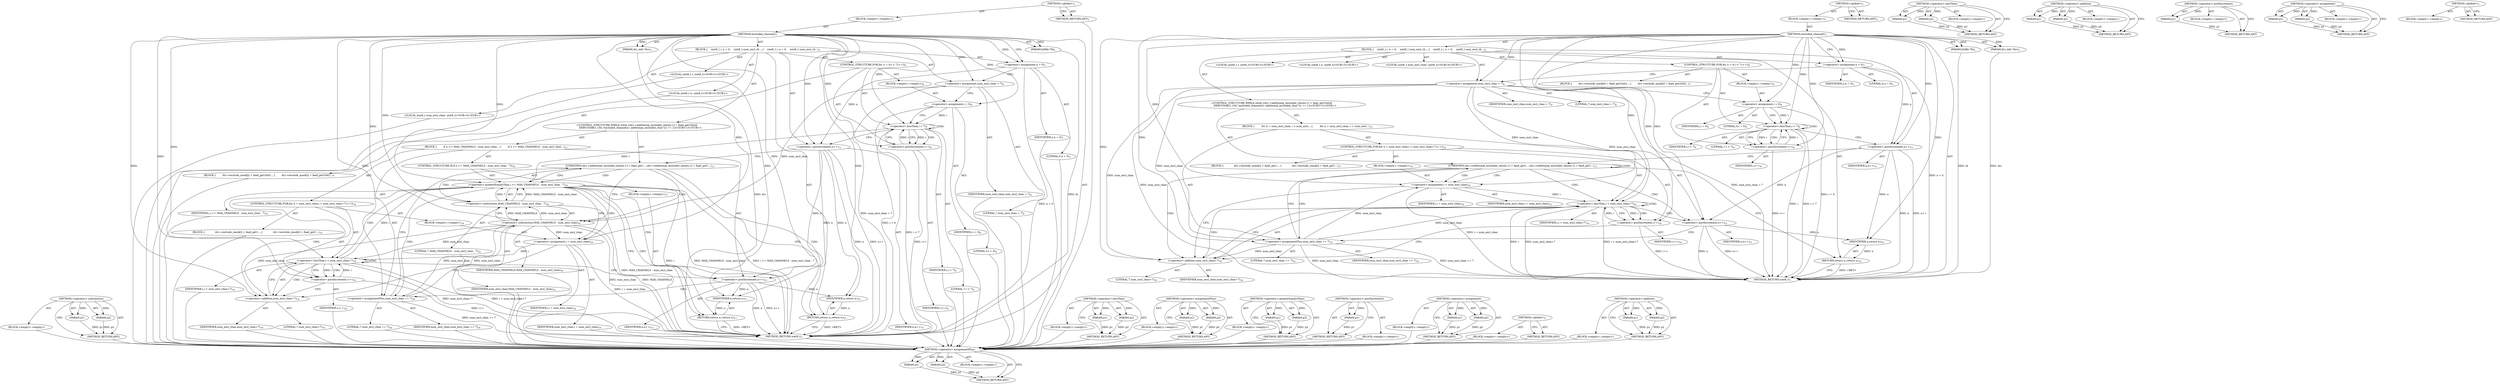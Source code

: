 digraph "&lt;operator&gt;.addition" {
vulnerable_99 [label=<(METHOD,&lt;operator&gt;.assignmentPlus)>];
vulnerable_100 [label=<(PARAM,p1)>];
vulnerable_101 [label=<(PARAM,p2)>];
vulnerable_102 [label=<(BLOCK,&lt;empty&gt;,&lt;empty&gt;)>];
vulnerable_103 [label=<(METHOD_RETURN,ANY)>];
vulnerable_6 [label=<(METHOD,&lt;global&gt;)<SUB>1</SUB>>];
vulnerable_7 [label=<(BLOCK,&lt;empty&gt;,&lt;empty&gt;)<SUB>1</SUB>>];
vulnerable_8 [label=<(METHOD,excluded_channels)<SUB>1</SUB>>];
vulnerable_9 [label=<(PARAM,bitfile *ld)<SUB>1</SUB>>];
vulnerable_10 [label=<(PARAM,drc_info *drc)<SUB>1</SUB>>];
vulnerable_11 [label=<(BLOCK,{
    uint8_t i, n = 0;
    uint8_t num_excl_ch...,{
    uint8_t i, n = 0;
    uint8_t num_excl_ch...)<SUB>2</SUB>>];
vulnerable_12 [label="<(LOCAL,uint8_t i: uint8_t)<SUB>3</SUB>>"];
vulnerable_13 [label="<(LOCAL,uint8_t n: uint8_t)<SUB>3</SUB>>"];
vulnerable_14 [label=<(&lt;operator&gt;.assignment,n = 0)<SUB>3</SUB>>];
vulnerable_15 [label=<(IDENTIFIER,n,n = 0)<SUB>3</SUB>>];
vulnerable_16 [label=<(LITERAL,0,n = 0)<SUB>3</SUB>>];
vulnerable_17 [label="<(LOCAL,uint8_t num_excl_chan: uint8_t)<SUB>4</SUB>>"];
vulnerable_18 [label=<(&lt;operator&gt;.assignment,num_excl_chan = 7)<SUB>4</SUB>>];
vulnerable_19 [label=<(IDENTIFIER,num_excl_chan,num_excl_chan = 7)<SUB>4</SUB>>];
vulnerable_20 [label=<(LITERAL,7,num_excl_chan = 7)<SUB>4</SUB>>];
vulnerable_21 [label=<(CONTROL_STRUCTURE,FOR,for (i = 0;i &lt; 7;i++))<SUB>6</SUB>>];
vulnerable_22 [label=<(BLOCK,&lt;empty&gt;,&lt;empty&gt;)<SUB>6</SUB>>];
vulnerable_23 [label=<(&lt;operator&gt;.assignment,i = 0)<SUB>6</SUB>>];
vulnerable_24 [label=<(IDENTIFIER,i,i = 0)<SUB>6</SUB>>];
vulnerable_25 [label=<(LITERAL,0,i = 0)<SUB>6</SUB>>];
vulnerable_26 [label=<(&lt;operator&gt;.lessThan,i &lt; 7)<SUB>6</SUB>>];
vulnerable_27 [label=<(IDENTIFIER,i,i &lt; 7)<SUB>6</SUB>>];
vulnerable_28 [label=<(LITERAL,7,i &lt; 7)<SUB>6</SUB>>];
vulnerable_29 [label=<(&lt;operator&gt;.postIncrement,i++)<SUB>6</SUB>>];
vulnerable_30 [label=<(IDENTIFIER,i,i++)<SUB>6</SUB>>];
vulnerable_31 [label=<(BLOCK,{
        drc-&gt;exclude_mask[i] = faad_get1bit(l...,{
        drc-&gt;exclude_mask[i] = faad_get1bit(l...)<SUB>7</SUB>>];
vulnerable_32 [label=<(&lt;operator&gt;.postIncrement,n++)<SUB>11</SUB>>];
vulnerable_33 [label=<(IDENTIFIER,n,n++)<SUB>11</SUB>>];
vulnerable_34 [label="<(CONTROL_STRUCTURE,WHILE,while ((drc-&gt;additional_excluded_chns[n-1] = faad_get1bit(ld
         DEBUGVAR(1,104,&quot;excluded_channels(): additional_excluded_chns&quot;))) == 1))<SUB>13</SUB>>"];
vulnerable_35 [label=<(UNKNOWN,(drc-&gt;additional_excluded_chns[n-1] = faad_get1...,(drc-&gt;additional_excluded_chns[n-1] = faad_get1...)<SUB>13</SUB>>];
vulnerable_36 [label=<(BLOCK,{
         for (i = num_excl_chan; i &lt; num_excl...,{
         for (i = num_excl_chan; i &lt; num_excl...)<SUB>15</SUB>>];
vulnerable_37 [label=<(CONTROL_STRUCTURE,FOR,for (i = num_excl_chan;i &lt; num_excl_chan+7;i++))<SUB>16</SUB>>];
vulnerable_38 [label=<(BLOCK,&lt;empty&gt;,&lt;empty&gt;)<SUB>16</SUB>>];
vulnerable_39 [label=<(&lt;operator&gt;.assignment,i = num_excl_chan)<SUB>16</SUB>>];
vulnerable_40 [label=<(IDENTIFIER,i,i = num_excl_chan)<SUB>16</SUB>>];
vulnerable_41 [label=<(IDENTIFIER,num_excl_chan,i = num_excl_chan)<SUB>16</SUB>>];
vulnerable_42 [label=<(&lt;operator&gt;.lessThan,i &lt; num_excl_chan+7)<SUB>16</SUB>>];
vulnerable_43 [label=<(IDENTIFIER,i,i &lt; num_excl_chan+7)<SUB>16</SUB>>];
vulnerable_44 [label=<(&lt;operator&gt;.addition,num_excl_chan+7)<SUB>16</SUB>>];
vulnerable_45 [label=<(IDENTIFIER,num_excl_chan,num_excl_chan+7)<SUB>16</SUB>>];
vulnerable_46 [label=<(LITERAL,7,num_excl_chan+7)<SUB>16</SUB>>];
vulnerable_47 [label=<(&lt;operator&gt;.postIncrement,i++)<SUB>16</SUB>>];
vulnerable_48 [label=<(IDENTIFIER,i,i++)<SUB>16</SUB>>];
vulnerable_49 [label=<(BLOCK,{
             drc-&gt;exclude_mask[i] = faad_get1...,{
             drc-&gt;exclude_mask[i] = faad_get1...)<SUB>17</SUB>>];
vulnerable_50 [label=<(&lt;operator&gt;.postIncrement,n++)<SUB>21</SUB>>];
vulnerable_51 [label=<(IDENTIFIER,n,n++)<SUB>21</SUB>>];
vulnerable_52 [label=<(&lt;operator&gt;.assignmentPlus,num_excl_chan += 7)<SUB>22</SUB>>];
vulnerable_53 [label=<(IDENTIFIER,num_excl_chan,num_excl_chan += 7)<SUB>22</SUB>>];
vulnerable_54 [label=<(LITERAL,7,num_excl_chan += 7)<SUB>22</SUB>>];
vulnerable_55 [label=<(RETURN,return n;,return n;)<SUB>25</SUB>>];
vulnerable_56 [label=<(IDENTIFIER,n,return n;)<SUB>25</SUB>>];
vulnerable_57 [label=<(METHOD_RETURN,uint8_t)<SUB>1</SUB>>];
vulnerable_59 [label=<(METHOD_RETURN,ANY)<SUB>1</SUB>>];
vulnerable_85 [label=<(METHOD,&lt;operator&gt;.lessThan)>];
vulnerable_86 [label=<(PARAM,p1)>];
vulnerable_87 [label=<(PARAM,p2)>];
vulnerable_88 [label=<(BLOCK,&lt;empty&gt;,&lt;empty&gt;)>];
vulnerable_89 [label=<(METHOD_RETURN,ANY)>];
vulnerable_94 [label=<(METHOD,&lt;operator&gt;.addition)>];
vulnerable_95 [label=<(PARAM,p1)>];
vulnerable_96 [label=<(PARAM,p2)>];
vulnerable_97 [label=<(BLOCK,&lt;empty&gt;,&lt;empty&gt;)>];
vulnerable_98 [label=<(METHOD_RETURN,ANY)>];
vulnerable_90 [label=<(METHOD,&lt;operator&gt;.postIncrement)>];
vulnerable_91 [label=<(PARAM,p1)>];
vulnerable_92 [label=<(BLOCK,&lt;empty&gt;,&lt;empty&gt;)>];
vulnerable_93 [label=<(METHOD_RETURN,ANY)>];
vulnerable_80 [label=<(METHOD,&lt;operator&gt;.assignment)>];
vulnerable_81 [label=<(PARAM,p1)>];
vulnerable_82 [label=<(PARAM,p2)>];
vulnerable_83 [label=<(BLOCK,&lt;empty&gt;,&lt;empty&gt;)>];
vulnerable_84 [label=<(METHOD_RETURN,ANY)>];
vulnerable_74 [label=<(METHOD,&lt;global&gt;)<SUB>1</SUB>>];
vulnerable_75 [label=<(BLOCK,&lt;empty&gt;,&lt;empty&gt;)>];
vulnerable_76 [label=<(METHOD_RETURN,ANY)>];
fixed_110 [label=<(METHOD,&lt;operator&gt;.subtraction)>];
fixed_111 [label=<(PARAM,p1)>];
fixed_112 [label=<(PARAM,p2)>];
fixed_113 [label=<(BLOCK,&lt;empty&gt;,&lt;empty&gt;)>];
fixed_114 [label=<(METHOD_RETURN,ANY)>];
fixed_6 [label=<(METHOD,&lt;global&gt;)<SUB>1</SUB>>];
fixed_7 [label=<(BLOCK,&lt;empty&gt;,&lt;empty&gt;)<SUB>1</SUB>>];
fixed_8 [label=<(METHOD,excluded_channels)<SUB>1</SUB>>];
fixed_9 [label=<(PARAM,bitfile *ld)<SUB>1</SUB>>];
fixed_10 [label=<(PARAM,drc_info *drc)<SUB>1</SUB>>];
fixed_11 [label=<(BLOCK,{
    uint8_t i, n = 0;
    uint8_t num_excl_ch...,{
    uint8_t i, n = 0;
    uint8_t num_excl_ch...)<SUB>2</SUB>>];
fixed_12 [label="<(LOCAL,uint8_t i: uint8_t)<SUB>3</SUB>>"];
fixed_13 [label="<(LOCAL,uint8_t n: uint8_t)<SUB>3</SUB>>"];
fixed_14 [label=<(&lt;operator&gt;.assignment,n = 0)<SUB>3</SUB>>];
fixed_15 [label=<(IDENTIFIER,n,n = 0)<SUB>3</SUB>>];
fixed_16 [label=<(LITERAL,0,n = 0)<SUB>3</SUB>>];
fixed_17 [label="<(LOCAL,uint8_t num_excl_chan: uint8_t)<SUB>4</SUB>>"];
fixed_18 [label=<(&lt;operator&gt;.assignment,num_excl_chan = 7)<SUB>4</SUB>>];
fixed_19 [label=<(IDENTIFIER,num_excl_chan,num_excl_chan = 7)<SUB>4</SUB>>];
fixed_20 [label=<(LITERAL,7,num_excl_chan = 7)<SUB>4</SUB>>];
fixed_21 [label=<(CONTROL_STRUCTURE,FOR,for (i = 0;i &lt; 7;i++))<SUB>6</SUB>>];
fixed_22 [label=<(BLOCK,&lt;empty&gt;,&lt;empty&gt;)<SUB>6</SUB>>];
fixed_23 [label=<(&lt;operator&gt;.assignment,i = 0)<SUB>6</SUB>>];
fixed_24 [label=<(IDENTIFIER,i,i = 0)<SUB>6</SUB>>];
fixed_25 [label=<(LITERAL,0,i = 0)<SUB>6</SUB>>];
fixed_26 [label=<(&lt;operator&gt;.lessThan,i &lt; 7)<SUB>6</SUB>>];
fixed_27 [label=<(IDENTIFIER,i,i &lt; 7)<SUB>6</SUB>>];
fixed_28 [label=<(LITERAL,7,i &lt; 7)<SUB>6</SUB>>];
fixed_29 [label=<(&lt;operator&gt;.postIncrement,i++)<SUB>6</SUB>>];
fixed_30 [label=<(IDENTIFIER,i,i++)<SUB>6</SUB>>];
fixed_31 [label=<(BLOCK,{
        drc-&gt;exclude_mask[i] = faad_get1bit(l...,{
        drc-&gt;exclude_mask[i] = faad_get1bit(l...)<SUB>7</SUB>>];
fixed_32 [label=<(&lt;operator&gt;.postIncrement,n++)<SUB>11</SUB>>];
fixed_33 [label=<(IDENTIFIER,n,n++)<SUB>11</SUB>>];
fixed_34 [label="<(CONTROL_STRUCTURE,WHILE,while ((drc-&gt;additional_excluded_chns[n-1] = faad_get1bit(ld
         DEBUGVAR(1,104,&quot;excluded_channels(): additional_excluded_chns&quot;))) == 1))<SUB>13</SUB>>"];
fixed_35 [label=<(UNKNOWN,(drc-&gt;additional_excluded_chns[n-1] = faad_get1...,(drc-&gt;additional_excluded_chns[n-1] = faad_get1...)<SUB>13</SUB>>];
fixed_36 [label=<(BLOCK,{
        if (i &gt;= MAX_CHANNELS - num_excl_chan...,{
        if (i &gt;= MAX_CHANNELS - num_excl_chan...)<SUB>15</SUB>>];
fixed_37 [label=<(CONTROL_STRUCTURE,IF,if (i &gt;= MAX_CHANNELS - num_excl_chan - 7))<SUB>16</SUB>>];
fixed_38 [label=<(&lt;operator&gt;.greaterEqualsThan,i &gt;= MAX_CHANNELS - num_excl_chan - 7)<SUB>16</SUB>>];
fixed_39 [label=<(IDENTIFIER,i,i &gt;= MAX_CHANNELS - num_excl_chan - 7)<SUB>16</SUB>>];
fixed_40 [label=<(&lt;operator&gt;.subtraction,MAX_CHANNELS - num_excl_chan - 7)<SUB>16</SUB>>];
fixed_41 [label=<(&lt;operator&gt;.subtraction,MAX_CHANNELS - num_excl_chan)<SUB>16</SUB>>];
fixed_42 [label=<(IDENTIFIER,MAX_CHANNELS,MAX_CHANNELS - num_excl_chan)<SUB>16</SUB>>];
fixed_43 [label=<(IDENTIFIER,num_excl_chan,MAX_CHANNELS - num_excl_chan)<SUB>16</SUB>>];
fixed_44 [label=<(LITERAL,7,MAX_CHANNELS - num_excl_chan - 7)<SUB>16</SUB>>];
fixed_45 [label=<(BLOCK,&lt;empty&gt;,&lt;empty&gt;)<SUB>17</SUB>>];
fixed_46 [label=<(RETURN,return n;,return n;)<SUB>17</SUB>>];
fixed_47 [label=<(IDENTIFIER,n,return n;)<SUB>17</SUB>>];
fixed_48 [label=<(CONTROL_STRUCTURE,FOR,for (i = num_excl_chan;i &lt; num_excl_chan+7;i++))<SUB>18</SUB>>];
fixed_49 [label=<(BLOCK,&lt;empty&gt;,&lt;empty&gt;)<SUB>18</SUB>>];
fixed_50 [label=<(&lt;operator&gt;.assignment,i = num_excl_chan)<SUB>18</SUB>>];
fixed_51 [label=<(IDENTIFIER,i,i = num_excl_chan)<SUB>18</SUB>>];
fixed_52 [label=<(IDENTIFIER,num_excl_chan,i = num_excl_chan)<SUB>18</SUB>>];
fixed_53 [label=<(&lt;operator&gt;.lessThan,i &lt; num_excl_chan+7)<SUB>18</SUB>>];
fixed_54 [label=<(IDENTIFIER,i,i &lt; num_excl_chan+7)<SUB>18</SUB>>];
fixed_55 [label=<(&lt;operator&gt;.addition,num_excl_chan+7)<SUB>18</SUB>>];
fixed_56 [label=<(IDENTIFIER,num_excl_chan,num_excl_chan+7)<SUB>18</SUB>>];
fixed_57 [label=<(LITERAL,7,num_excl_chan+7)<SUB>18</SUB>>];
fixed_58 [label=<(&lt;operator&gt;.postIncrement,i++)<SUB>18</SUB>>];
fixed_59 [label=<(IDENTIFIER,i,i++)<SUB>18</SUB>>];
fixed_60 [label=<(BLOCK,{
             drc-&gt;exclude_mask[i] = faad_get1...,{
             drc-&gt;exclude_mask[i] = faad_get1...)<SUB>19</SUB>>];
fixed_61 [label=<(&lt;operator&gt;.postIncrement,n++)<SUB>23</SUB>>];
fixed_62 [label=<(IDENTIFIER,n,n++)<SUB>23</SUB>>];
fixed_63 [label=<(&lt;operator&gt;.assignmentPlus,num_excl_chan += 7)<SUB>24</SUB>>];
fixed_64 [label=<(IDENTIFIER,num_excl_chan,num_excl_chan += 7)<SUB>24</SUB>>];
fixed_65 [label=<(LITERAL,7,num_excl_chan += 7)<SUB>24</SUB>>];
fixed_66 [label=<(RETURN,return n;,return n;)<SUB>27</SUB>>];
fixed_67 [label=<(IDENTIFIER,n,return n;)<SUB>27</SUB>>];
fixed_68 [label=<(METHOD_RETURN,uint8_t)<SUB>1</SUB>>];
fixed_70 [label=<(METHOD_RETURN,ANY)<SUB>1</SUB>>];
fixed_96 [label=<(METHOD,&lt;operator&gt;.lessThan)>];
fixed_97 [label=<(PARAM,p1)>];
fixed_98 [label=<(PARAM,p2)>];
fixed_99 [label=<(BLOCK,&lt;empty&gt;,&lt;empty&gt;)>];
fixed_100 [label=<(METHOD_RETURN,ANY)>];
fixed_120 [label=<(METHOD,&lt;operator&gt;.assignmentPlus)>];
fixed_121 [label=<(PARAM,p1)>];
fixed_122 [label=<(PARAM,p2)>];
fixed_123 [label=<(BLOCK,&lt;empty&gt;,&lt;empty&gt;)>];
fixed_124 [label=<(METHOD_RETURN,ANY)>];
fixed_105 [label=<(METHOD,&lt;operator&gt;.greaterEqualsThan)>];
fixed_106 [label=<(PARAM,p1)>];
fixed_107 [label=<(PARAM,p2)>];
fixed_108 [label=<(BLOCK,&lt;empty&gt;,&lt;empty&gt;)>];
fixed_109 [label=<(METHOD_RETURN,ANY)>];
fixed_101 [label=<(METHOD,&lt;operator&gt;.postIncrement)>];
fixed_102 [label=<(PARAM,p1)>];
fixed_103 [label=<(BLOCK,&lt;empty&gt;,&lt;empty&gt;)>];
fixed_104 [label=<(METHOD_RETURN,ANY)>];
fixed_91 [label=<(METHOD,&lt;operator&gt;.assignment)>];
fixed_92 [label=<(PARAM,p1)>];
fixed_93 [label=<(PARAM,p2)>];
fixed_94 [label=<(BLOCK,&lt;empty&gt;,&lt;empty&gt;)>];
fixed_95 [label=<(METHOD_RETURN,ANY)>];
fixed_85 [label=<(METHOD,&lt;global&gt;)<SUB>1</SUB>>];
fixed_86 [label=<(BLOCK,&lt;empty&gt;,&lt;empty&gt;)>];
fixed_87 [label=<(METHOD_RETURN,ANY)>];
fixed_115 [label=<(METHOD,&lt;operator&gt;.addition)>];
fixed_116 [label=<(PARAM,p1)>];
fixed_117 [label=<(PARAM,p2)>];
fixed_118 [label=<(BLOCK,&lt;empty&gt;,&lt;empty&gt;)>];
fixed_119 [label=<(METHOD_RETURN,ANY)>];
vulnerable_99 -> vulnerable_100  [key=0, label="AST: "];
vulnerable_99 -> vulnerable_100  [key=1, label="DDG: "];
vulnerable_99 -> vulnerable_102  [key=0, label="AST: "];
vulnerable_99 -> vulnerable_101  [key=0, label="AST: "];
vulnerable_99 -> vulnerable_101  [key=1, label="DDG: "];
vulnerable_99 -> vulnerable_103  [key=0, label="AST: "];
vulnerable_99 -> vulnerable_103  [key=1, label="CFG: "];
vulnerable_100 -> vulnerable_103  [key=0, label="DDG: p1"];
vulnerable_101 -> vulnerable_103  [key=0, label="DDG: p2"];
vulnerable_6 -> vulnerable_7  [key=0, label="AST: "];
vulnerable_6 -> vulnerable_59  [key=0, label="AST: "];
vulnerable_6 -> vulnerable_59  [key=1, label="CFG: "];
vulnerable_7 -> vulnerable_8  [key=0, label="AST: "];
vulnerable_8 -> vulnerable_9  [key=0, label="AST: "];
vulnerable_8 -> vulnerable_9  [key=1, label="DDG: "];
vulnerable_8 -> vulnerable_10  [key=0, label="AST: "];
vulnerable_8 -> vulnerable_10  [key=1, label="DDG: "];
vulnerable_8 -> vulnerable_11  [key=0, label="AST: "];
vulnerable_8 -> vulnerable_57  [key=0, label="AST: "];
vulnerable_8 -> vulnerable_14  [key=0, label="CFG: "];
vulnerable_8 -> vulnerable_14  [key=1, label="DDG: "];
vulnerable_8 -> vulnerable_18  [key=0, label="DDG: "];
vulnerable_8 -> vulnerable_32  [key=0, label="DDG: "];
vulnerable_8 -> vulnerable_56  [key=0, label="DDG: "];
vulnerable_8 -> vulnerable_23  [key=0, label="DDG: "];
vulnerable_8 -> vulnerable_26  [key=0, label="DDG: "];
vulnerable_8 -> vulnerable_29  [key=0, label="DDG: "];
vulnerable_8 -> vulnerable_52  [key=0, label="DDG: "];
vulnerable_8 -> vulnerable_50  [key=0, label="DDG: "];
vulnerable_8 -> vulnerable_39  [key=0, label="DDG: "];
vulnerable_8 -> vulnerable_42  [key=0, label="DDG: "];
vulnerable_8 -> vulnerable_47  [key=0, label="DDG: "];
vulnerable_8 -> vulnerable_44  [key=0, label="DDG: "];
vulnerable_9 -> vulnerable_57  [key=0, label="DDG: ld"];
vulnerable_10 -> vulnerable_57  [key=0, label="DDG: drc"];
vulnerable_11 -> vulnerable_12  [key=0, label="AST: "];
vulnerable_11 -> vulnerable_13  [key=0, label="AST: "];
vulnerable_11 -> vulnerable_14  [key=0, label="AST: "];
vulnerable_11 -> vulnerable_17  [key=0, label="AST: "];
vulnerable_11 -> vulnerable_18  [key=0, label="AST: "];
vulnerable_11 -> vulnerable_21  [key=0, label="AST: "];
vulnerable_11 -> vulnerable_32  [key=0, label="AST: "];
vulnerable_11 -> vulnerable_34  [key=0, label="AST: "];
vulnerable_11 -> vulnerable_55  [key=0, label="AST: "];
vulnerable_14 -> vulnerable_15  [key=0, label="AST: "];
vulnerable_14 -> vulnerable_16  [key=0, label="AST: "];
vulnerable_14 -> vulnerable_18  [key=0, label="CFG: "];
vulnerable_14 -> vulnerable_57  [key=0, label="DDG: n = 0"];
vulnerable_14 -> vulnerable_32  [key=0, label="DDG: n"];
vulnerable_18 -> vulnerable_19  [key=0, label="AST: "];
vulnerable_18 -> vulnerable_20  [key=0, label="AST: "];
vulnerable_18 -> vulnerable_23  [key=0, label="CFG: "];
vulnerable_18 -> vulnerable_57  [key=0, label="DDG: num_excl_chan"];
vulnerable_18 -> vulnerable_57  [key=1, label="DDG: num_excl_chan = 7"];
vulnerable_18 -> vulnerable_52  [key=0, label="DDG: num_excl_chan"];
vulnerable_18 -> vulnerable_39  [key=0, label="DDG: num_excl_chan"];
vulnerable_18 -> vulnerable_42  [key=0, label="DDG: num_excl_chan"];
vulnerable_18 -> vulnerable_44  [key=0, label="DDG: num_excl_chan"];
vulnerable_21 -> vulnerable_22  [key=0, label="AST: "];
vulnerable_21 -> vulnerable_26  [key=0, label="AST: "];
vulnerable_21 -> vulnerable_29  [key=0, label="AST: "];
vulnerable_21 -> vulnerable_31  [key=0, label="AST: "];
vulnerable_22 -> vulnerable_23  [key=0, label="AST: "];
vulnerable_23 -> vulnerable_24  [key=0, label="AST: "];
vulnerable_23 -> vulnerable_25  [key=0, label="AST: "];
vulnerable_23 -> vulnerable_26  [key=0, label="CFG: "];
vulnerable_23 -> vulnerable_26  [key=1, label="DDG: i"];
vulnerable_23 -> vulnerable_57  [key=0, label="DDG: i = 0"];
vulnerable_26 -> vulnerable_27  [key=0, label="AST: "];
vulnerable_26 -> vulnerable_28  [key=0, label="AST: "];
vulnerable_26 -> vulnerable_29  [key=0, label="CFG: "];
vulnerable_26 -> vulnerable_29  [key=1, label="DDG: i"];
vulnerable_26 -> vulnerable_29  [key=2, label="CDG: "];
vulnerable_26 -> vulnerable_32  [key=0, label="CFG: "];
vulnerable_26 -> vulnerable_57  [key=0, label="DDG: i"];
vulnerable_26 -> vulnerable_57  [key=1, label="DDG: i &lt; 7"];
vulnerable_26 -> vulnerable_26  [key=0, label="CDG: "];
vulnerable_29 -> vulnerable_30  [key=0, label="AST: "];
vulnerable_29 -> vulnerable_26  [key=0, label="CFG: "];
vulnerable_29 -> vulnerable_26  [key=1, label="DDG: i"];
vulnerable_29 -> vulnerable_57  [key=0, label="DDG: i++"];
vulnerable_32 -> vulnerable_33  [key=0, label="AST: "];
vulnerable_32 -> vulnerable_35  [key=0, label="CFG: "];
vulnerable_32 -> vulnerable_57  [key=0, label="DDG: n"];
vulnerable_32 -> vulnerable_57  [key=1, label="DDG: n++"];
vulnerable_32 -> vulnerable_56  [key=0, label="DDG: n"];
vulnerable_32 -> vulnerable_50  [key=0, label="DDG: n"];
vulnerable_34 -> vulnerable_35  [key=0, label="AST: "];
vulnerable_34 -> vulnerable_36  [key=0, label="AST: "];
vulnerable_35 -> vulnerable_39  [key=0, label="CFG: "];
vulnerable_35 -> vulnerable_39  [key=1, label="CDG: "];
vulnerable_35 -> vulnerable_55  [key=0, label="CFG: "];
vulnerable_35 -> vulnerable_50  [key=0, label="CDG: "];
vulnerable_35 -> vulnerable_42  [key=0, label="CDG: "];
vulnerable_35 -> vulnerable_44  [key=0, label="CDG: "];
vulnerable_35 -> vulnerable_35  [key=0, label="CDG: "];
vulnerable_35 -> vulnerable_52  [key=0, label="CDG: "];
vulnerable_36 -> vulnerable_37  [key=0, label="AST: "];
vulnerable_36 -> vulnerable_50  [key=0, label="AST: "];
vulnerable_36 -> vulnerable_52  [key=0, label="AST: "];
vulnerable_37 -> vulnerable_38  [key=0, label="AST: "];
vulnerable_37 -> vulnerable_42  [key=0, label="AST: "];
vulnerable_37 -> vulnerable_47  [key=0, label="AST: "];
vulnerable_37 -> vulnerable_49  [key=0, label="AST: "];
vulnerable_38 -> vulnerable_39  [key=0, label="AST: "];
vulnerable_39 -> vulnerable_40  [key=0, label="AST: "];
vulnerable_39 -> vulnerable_41  [key=0, label="AST: "];
vulnerable_39 -> vulnerable_44  [key=0, label="CFG: "];
vulnerable_39 -> vulnerable_57  [key=0, label="DDG: i = num_excl_chan"];
vulnerable_39 -> vulnerable_42  [key=0, label="DDG: i"];
vulnerable_42 -> vulnerable_43  [key=0, label="AST: "];
vulnerable_42 -> vulnerable_44  [key=0, label="AST: "];
vulnerable_42 -> vulnerable_44  [key=1, label="CDG: "];
vulnerable_42 -> vulnerable_47  [key=0, label="CFG: "];
vulnerable_42 -> vulnerable_47  [key=1, label="DDG: i"];
vulnerable_42 -> vulnerable_47  [key=2, label="CDG: "];
vulnerable_42 -> vulnerable_50  [key=0, label="CFG: "];
vulnerable_42 -> vulnerable_57  [key=0, label="DDG: i"];
vulnerable_42 -> vulnerable_57  [key=1, label="DDG: num_excl_chan+7"];
vulnerable_42 -> vulnerable_57  [key=2, label="DDG: i &lt; num_excl_chan+7"];
vulnerable_42 -> vulnerable_42  [key=0, label="CDG: "];
vulnerable_44 -> vulnerable_45  [key=0, label="AST: "];
vulnerable_44 -> vulnerable_46  [key=0, label="AST: "];
vulnerable_44 -> vulnerable_42  [key=0, label="CFG: "];
vulnerable_47 -> vulnerable_48  [key=0, label="AST: "];
vulnerable_47 -> vulnerable_44  [key=0, label="CFG: "];
vulnerable_47 -> vulnerable_57  [key=0, label="DDG: i++"];
vulnerable_47 -> vulnerable_42  [key=0, label="DDG: i"];
vulnerable_50 -> vulnerable_51  [key=0, label="AST: "];
vulnerable_50 -> vulnerable_52  [key=0, label="CFG: "];
vulnerable_50 -> vulnerable_57  [key=0, label="DDG: n"];
vulnerable_50 -> vulnerable_57  [key=1, label="DDG: n++"];
vulnerable_50 -> vulnerable_56  [key=0, label="DDG: n"];
vulnerable_52 -> vulnerable_53  [key=0, label="AST: "];
vulnerable_52 -> vulnerable_54  [key=0, label="AST: "];
vulnerable_52 -> vulnerable_35  [key=0, label="CFG: "];
vulnerable_52 -> vulnerable_57  [key=0, label="DDG: num_excl_chan"];
vulnerable_52 -> vulnerable_57  [key=1, label="DDG: num_excl_chan += 7"];
vulnerable_52 -> vulnerable_39  [key=0, label="DDG: num_excl_chan"];
vulnerable_52 -> vulnerable_42  [key=0, label="DDG: num_excl_chan"];
vulnerable_52 -> vulnerable_44  [key=0, label="DDG: num_excl_chan"];
vulnerable_55 -> vulnerable_56  [key=0, label="AST: "];
vulnerable_55 -> vulnerable_57  [key=0, label="CFG: "];
vulnerable_55 -> vulnerable_57  [key=1, label="DDG: &lt;RET&gt;"];
vulnerable_56 -> vulnerable_55  [key=0, label="DDG: n"];
vulnerable_85 -> vulnerable_86  [key=0, label="AST: "];
vulnerable_85 -> vulnerable_86  [key=1, label="DDG: "];
vulnerable_85 -> vulnerable_88  [key=0, label="AST: "];
vulnerable_85 -> vulnerable_87  [key=0, label="AST: "];
vulnerable_85 -> vulnerable_87  [key=1, label="DDG: "];
vulnerable_85 -> vulnerable_89  [key=0, label="AST: "];
vulnerable_85 -> vulnerable_89  [key=1, label="CFG: "];
vulnerable_86 -> vulnerable_89  [key=0, label="DDG: p1"];
vulnerable_87 -> vulnerable_89  [key=0, label="DDG: p2"];
vulnerable_94 -> vulnerable_95  [key=0, label="AST: "];
vulnerable_94 -> vulnerable_95  [key=1, label="DDG: "];
vulnerable_94 -> vulnerable_97  [key=0, label="AST: "];
vulnerable_94 -> vulnerable_96  [key=0, label="AST: "];
vulnerable_94 -> vulnerable_96  [key=1, label="DDG: "];
vulnerable_94 -> vulnerable_98  [key=0, label="AST: "];
vulnerable_94 -> vulnerable_98  [key=1, label="CFG: "];
vulnerable_95 -> vulnerable_98  [key=0, label="DDG: p1"];
vulnerable_96 -> vulnerable_98  [key=0, label="DDG: p2"];
vulnerable_90 -> vulnerable_91  [key=0, label="AST: "];
vulnerable_90 -> vulnerable_91  [key=1, label="DDG: "];
vulnerable_90 -> vulnerable_92  [key=0, label="AST: "];
vulnerable_90 -> vulnerable_93  [key=0, label="AST: "];
vulnerable_90 -> vulnerable_93  [key=1, label="CFG: "];
vulnerable_91 -> vulnerable_93  [key=0, label="DDG: p1"];
vulnerable_80 -> vulnerable_81  [key=0, label="AST: "];
vulnerable_80 -> vulnerable_81  [key=1, label="DDG: "];
vulnerable_80 -> vulnerable_83  [key=0, label="AST: "];
vulnerable_80 -> vulnerable_82  [key=0, label="AST: "];
vulnerable_80 -> vulnerable_82  [key=1, label="DDG: "];
vulnerable_80 -> vulnerable_84  [key=0, label="AST: "];
vulnerable_80 -> vulnerable_84  [key=1, label="CFG: "];
vulnerable_81 -> vulnerable_84  [key=0, label="DDG: p1"];
vulnerable_82 -> vulnerable_84  [key=0, label="DDG: p2"];
vulnerable_74 -> vulnerable_75  [key=0, label="AST: "];
vulnerable_74 -> vulnerable_76  [key=0, label="AST: "];
vulnerable_74 -> vulnerable_76  [key=1, label="CFG: "];
fixed_110 -> fixed_111  [key=0, label="AST: "];
fixed_110 -> fixed_111  [key=1, label="DDG: "];
fixed_110 -> fixed_113  [key=0, label="AST: "];
fixed_110 -> fixed_112  [key=0, label="AST: "];
fixed_110 -> fixed_112  [key=1, label="DDG: "];
fixed_110 -> fixed_114  [key=0, label="AST: "];
fixed_110 -> fixed_114  [key=1, label="CFG: "];
fixed_111 -> fixed_114  [key=0, label="DDG: p1"];
fixed_112 -> fixed_114  [key=0, label="DDG: p2"];
fixed_113 -> vulnerable_99  [key=0];
fixed_114 -> vulnerable_99  [key=0];
fixed_6 -> fixed_7  [key=0, label="AST: "];
fixed_6 -> fixed_70  [key=0, label="AST: "];
fixed_6 -> fixed_70  [key=1, label="CFG: "];
fixed_7 -> fixed_8  [key=0, label="AST: "];
fixed_8 -> fixed_9  [key=0, label="AST: "];
fixed_8 -> fixed_9  [key=1, label="DDG: "];
fixed_8 -> fixed_10  [key=0, label="AST: "];
fixed_8 -> fixed_10  [key=1, label="DDG: "];
fixed_8 -> fixed_11  [key=0, label="AST: "];
fixed_8 -> fixed_68  [key=0, label="AST: "];
fixed_8 -> fixed_14  [key=0, label="CFG: "];
fixed_8 -> fixed_14  [key=1, label="DDG: "];
fixed_8 -> fixed_18  [key=0, label="DDG: "];
fixed_8 -> fixed_32  [key=0, label="DDG: "];
fixed_8 -> fixed_67  [key=0, label="DDG: "];
fixed_8 -> fixed_23  [key=0, label="DDG: "];
fixed_8 -> fixed_26  [key=0, label="DDG: "];
fixed_8 -> fixed_29  [key=0, label="DDG: "];
fixed_8 -> fixed_63  [key=0, label="DDG: "];
fixed_8 -> fixed_61  [key=0, label="DDG: "];
fixed_8 -> fixed_38  [key=0, label="DDG: "];
fixed_8 -> fixed_50  [key=0, label="DDG: "];
fixed_8 -> fixed_53  [key=0, label="DDG: "];
fixed_8 -> fixed_58  [key=0, label="DDG: "];
fixed_8 -> fixed_40  [key=0, label="DDG: "];
fixed_8 -> fixed_47  [key=0, label="DDG: "];
fixed_8 -> fixed_55  [key=0, label="DDG: "];
fixed_8 -> fixed_41  [key=0, label="DDG: "];
fixed_9 -> fixed_68  [key=0, label="DDG: ld"];
fixed_10 -> fixed_68  [key=0, label="DDG: drc"];
fixed_11 -> fixed_12  [key=0, label="AST: "];
fixed_11 -> fixed_13  [key=0, label="AST: "];
fixed_11 -> fixed_14  [key=0, label="AST: "];
fixed_11 -> fixed_17  [key=0, label="AST: "];
fixed_11 -> fixed_18  [key=0, label="AST: "];
fixed_11 -> fixed_21  [key=0, label="AST: "];
fixed_11 -> fixed_32  [key=0, label="AST: "];
fixed_11 -> fixed_34  [key=0, label="AST: "];
fixed_11 -> fixed_66  [key=0, label="AST: "];
fixed_12 -> vulnerable_99  [key=0];
fixed_13 -> vulnerable_99  [key=0];
fixed_14 -> fixed_15  [key=0, label="AST: "];
fixed_14 -> fixed_16  [key=0, label="AST: "];
fixed_14 -> fixed_18  [key=0, label="CFG: "];
fixed_14 -> fixed_68  [key=0, label="DDG: n = 0"];
fixed_14 -> fixed_32  [key=0, label="DDG: n"];
fixed_15 -> vulnerable_99  [key=0];
fixed_16 -> vulnerable_99  [key=0];
fixed_17 -> vulnerable_99  [key=0];
fixed_18 -> fixed_19  [key=0, label="AST: "];
fixed_18 -> fixed_20  [key=0, label="AST: "];
fixed_18 -> fixed_23  [key=0, label="CFG: "];
fixed_18 -> fixed_68  [key=0, label="DDG: num_excl_chan = 7"];
fixed_18 -> fixed_41  [key=0, label="DDG: num_excl_chan"];
fixed_19 -> vulnerable_99  [key=0];
fixed_20 -> vulnerable_99  [key=0];
fixed_21 -> fixed_22  [key=0, label="AST: "];
fixed_21 -> fixed_26  [key=0, label="AST: "];
fixed_21 -> fixed_29  [key=0, label="AST: "];
fixed_21 -> fixed_31  [key=0, label="AST: "];
fixed_22 -> fixed_23  [key=0, label="AST: "];
fixed_23 -> fixed_24  [key=0, label="AST: "];
fixed_23 -> fixed_25  [key=0, label="AST: "];
fixed_23 -> fixed_26  [key=0, label="CFG: "];
fixed_23 -> fixed_26  [key=1, label="DDG: i"];
fixed_23 -> fixed_68  [key=0, label="DDG: i = 0"];
fixed_24 -> vulnerable_99  [key=0];
fixed_25 -> vulnerable_99  [key=0];
fixed_26 -> fixed_27  [key=0, label="AST: "];
fixed_26 -> fixed_28  [key=0, label="AST: "];
fixed_26 -> fixed_29  [key=0, label="CFG: "];
fixed_26 -> fixed_29  [key=1, label="DDG: i"];
fixed_26 -> fixed_29  [key=2, label="CDG: "];
fixed_26 -> fixed_32  [key=0, label="CFG: "];
fixed_26 -> fixed_68  [key=0, label="DDG: i &lt; 7"];
fixed_26 -> fixed_38  [key=0, label="DDG: i"];
fixed_26 -> fixed_26  [key=0, label="CDG: "];
fixed_27 -> vulnerable_99  [key=0];
fixed_28 -> vulnerable_99  [key=0];
fixed_29 -> fixed_30  [key=0, label="AST: "];
fixed_29 -> fixed_26  [key=0, label="CFG: "];
fixed_29 -> fixed_26  [key=1, label="DDG: i"];
fixed_29 -> fixed_68  [key=0, label="DDG: i++"];
fixed_30 -> vulnerable_99  [key=0];
fixed_31 -> vulnerable_99  [key=0];
fixed_32 -> fixed_33  [key=0, label="AST: "];
fixed_32 -> fixed_35  [key=0, label="CFG: "];
fixed_32 -> fixed_68  [key=0, label="DDG: n"];
fixed_32 -> fixed_68  [key=1, label="DDG: n++"];
fixed_32 -> fixed_67  [key=0, label="DDG: n"];
fixed_32 -> fixed_61  [key=0, label="DDG: n"];
fixed_32 -> fixed_47  [key=0, label="DDG: n"];
fixed_33 -> vulnerable_99  [key=0];
fixed_34 -> fixed_35  [key=0, label="AST: "];
fixed_34 -> fixed_36  [key=0, label="AST: "];
fixed_35 -> fixed_41  [key=0, label="CFG: "];
fixed_35 -> fixed_41  [key=1, label="CDG: "];
fixed_35 -> fixed_66  [key=0, label="CFG: "];
fixed_35 -> fixed_66  [key=1, label="CDG: "];
fixed_35 -> fixed_38  [key=0, label="CDG: "];
fixed_35 -> fixed_40  [key=0, label="CDG: "];
fixed_36 -> fixed_37  [key=0, label="AST: "];
fixed_36 -> fixed_48  [key=0, label="AST: "];
fixed_36 -> fixed_61  [key=0, label="AST: "];
fixed_36 -> fixed_63  [key=0, label="AST: "];
fixed_37 -> fixed_38  [key=0, label="AST: "];
fixed_37 -> fixed_45  [key=0, label="AST: "];
fixed_38 -> fixed_39  [key=0, label="AST: "];
fixed_38 -> fixed_40  [key=0, label="AST: "];
fixed_38 -> fixed_46  [key=0, label="CFG: "];
fixed_38 -> fixed_46  [key=1, label="CDG: "];
fixed_38 -> fixed_50  [key=0, label="CFG: "];
fixed_38 -> fixed_50  [key=1, label="CDG: "];
fixed_38 -> fixed_68  [key=0, label="DDG: i"];
fixed_38 -> fixed_68  [key=1, label="DDG: MAX_CHANNELS - num_excl_chan - 7"];
fixed_38 -> fixed_68  [key=2, label="DDG: i &gt;= MAX_CHANNELS - num_excl_chan - 7"];
fixed_38 -> fixed_61  [key=0, label="CDG: "];
fixed_38 -> fixed_53  [key=0, label="CDG: "];
fixed_38 -> fixed_63  [key=0, label="CDG: "];
fixed_38 -> fixed_35  [key=0, label="CDG: "];
fixed_38 -> fixed_55  [key=0, label="CDG: "];
fixed_39 -> vulnerable_99  [key=0];
fixed_40 -> fixed_41  [key=0, label="AST: "];
fixed_40 -> fixed_44  [key=0, label="AST: "];
fixed_40 -> fixed_38  [key=0, label="CFG: "];
fixed_40 -> fixed_38  [key=1, label="DDG: MAX_CHANNELS - num_excl_chan"];
fixed_40 -> fixed_38  [key=2, label="DDG: 7"];
fixed_40 -> fixed_68  [key=0, label="DDG: MAX_CHANNELS - num_excl_chan"];
fixed_41 -> fixed_42  [key=0, label="AST: "];
fixed_41 -> fixed_43  [key=0, label="AST: "];
fixed_41 -> fixed_40  [key=0, label="CFG: "];
fixed_41 -> fixed_40  [key=1, label="DDG: MAX_CHANNELS"];
fixed_41 -> fixed_40  [key=2, label="DDG: num_excl_chan"];
fixed_41 -> fixed_68  [key=0, label="DDG: num_excl_chan"];
fixed_41 -> fixed_68  [key=1, label="DDG: MAX_CHANNELS"];
fixed_41 -> fixed_63  [key=0, label="DDG: num_excl_chan"];
fixed_41 -> fixed_50  [key=0, label="DDG: num_excl_chan"];
fixed_41 -> fixed_53  [key=0, label="DDG: num_excl_chan"];
fixed_41 -> fixed_55  [key=0, label="DDG: num_excl_chan"];
fixed_42 -> vulnerable_99  [key=0];
fixed_43 -> vulnerable_99  [key=0];
fixed_44 -> vulnerable_99  [key=0];
fixed_45 -> fixed_46  [key=0, label="AST: "];
fixed_46 -> fixed_47  [key=0, label="AST: "];
fixed_46 -> fixed_68  [key=0, label="CFG: "];
fixed_46 -> fixed_68  [key=1, label="DDG: &lt;RET&gt;"];
fixed_47 -> fixed_46  [key=0, label="DDG: n"];
fixed_48 -> fixed_49  [key=0, label="AST: "];
fixed_48 -> fixed_53  [key=0, label="AST: "];
fixed_48 -> fixed_58  [key=0, label="AST: "];
fixed_48 -> fixed_60  [key=0, label="AST: "];
fixed_49 -> fixed_50  [key=0, label="AST: "];
fixed_50 -> fixed_51  [key=0, label="AST: "];
fixed_50 -> fixed_52  [key=0, label="AST: "];
fixed_50 -> fixed_55  [key=0, label="CFG: "];
fixed_50 -> fixed_68  [key=0, label="DDG: i = num_excl_chan"];
fixed_50 -> fixed_53  [key=0, label="DDG: i"];
fixed_51 -> vulnerable_99  [key=0];
fixed_52 -> vulnerable_99  [key=0];
fixed_53 -> fixed_54  [key=0, label="AST: "];
fixed_53 -> fixed_55  [key=0, label="AST: "];
fixed_53 -> fixed_55  [key=1, label="CDG: "];
fixed_53 -> fixed_58  [key=0, label="CFG: "];
fixed_53 -> fixed_58  [key=1, label="DDG: i"];
fixed_53 -> fixed_58  [key=2, label="CDG: "];
fixed_53 -> fixed_61  [key=0, label="CFG: "];
fixed_53 -> fixed_68  [key=0, label="DDG: num_excl_chan+7"];
fixed_53 -> fixed_68  [key=1, label="DDG: i &lt; num_excl_chan+7"];
fixed_53 -> fixed_38  [key=0, label="DDG: i"];
fixed_53 -> fixed_53  [key=0, label="CDG: "];
fixed_54 -> vulnerable_99  [key=0];
fixed_55 -> fixed_56  [key=0, label="AST: "];
fixed_55 -> fixed_57  [key=0, label="AST: "];
fixed_55 -> fixed_53  [key=0, label="CFG: "];
fixed_56 -> vulnerable_99  [key=0];
fixed_57 -> vulnerable_99  [key=0];
fixed_58 -> fixed_59  [key=0, label="AST: "];
fixed_58 -> fixed_55  [key=0, label="CFG: "];
fixed_58 -> fixed_68  [key=0, label="DDG: i++"];
fixed_58 -> fixed_53  [key=0, label="DDG: i"];
fixed_59 -> vulnerable_99  [key=0];
fixed_60 -> vulnerable_99  [key=0];
fixed_61 -> fixed_62  [key=0, label="AST: "];
fixed_61 -> fixed_63  [key=0, label="CFG: "];
fixed_61 -> fixed_68  [key=0, label="DDG: n"];
fixed_61 -> fixed_68  [key=1, label="DDG: n++"];
fixed_61 -> fixed_67  [key=0, label="DDG: n"];
fixed_61 -> fixed_47  [key=0, label="DDG: n"];
fixed_62 -> vulnerable_99  [key=0];
fixed_63 -> fixed_64  [key=0, label="AST: "];
fixed_63 -> fixed_65  [key=0, label="AST: "];
fixed_63 -> fixed_35  [key=0, label="CFG: "];
fixed_63 -> fixed_68  [key=0, label="DDG: num_excl_chan += 7"];
fixed_63 -> fixed_41  [key=0, label="DDG: num_excl_chan"];
fixed_64 -> vulnerable_99  [key=0];
fixed_65 -> vulnerable_99  [key=0];
fixed_66 -> fixed_67  [key=0, label="AST: "];
fixed_66 -> fixed_68  [key=0, label="CFG: "];
fixed_66 -> fixed_68  [key=1, label="DDG: &lt;RET&gt;"];
fixed_67 -> fixed_66  [key=0, label="DDG: n"];
fixed_68 -> vulnerable_99  [key=0];
fixed_70 -> vulnerable_99  [key=0];
fixed_96 -> fixed_97  [key=0, label="AST: "];
fixed_96 -> fixed_97  [key=1, label="DDG: "];
fixed_96 -> fixed_99  [key=0, label="AST: "];
fixed_96 -> fixed_98  [key=0, label="AST: "];
fixed_96 -> fixed_98  [key=1, label="DDG: "];
fixed_96 -> fixed_100  [key=0, label="AST: "];
fixed_96 -> fixed_100  [key=1, label="CFG: "];
fixed_97 -> fixed_100  [key=0, label="DDG: p1"];
fixed_98 -> fixed_100  [key=0, label="DDG: p2"];
fixed_99 -> vulnerable_99  [key=0];
fixed_100 -> vulnerable_99  [key=0];
fixed_120 -> fixed_121  [key=0, label="AST: "];
fixed_120 -> fixed_121  [key=1, label="DDG: "];
fixed_120 -> fixed_123  [key=0, label="AST: "];
fixed_120 -> fixed_122  [key=0, label="AST: "];
fixed_120 -> fixed_122  [key=1, label="DDG: "];
fixed_120 -> fixed_124  [key=0, label="AST: "];
fixed_120 -> fixed_124  [key=1, label="CFG: "];
fixed_121 -> fixed_124  [key=0, label="DDG: p1"];
fixed_122 -> fixed_124  [key=0, label="DDG: p2"];
fixed_123 -> vulnerable_99  [key=0];
fixed_124 -> vulnerable_99  [key=0];
fixed_105 -> fixed_106  [key=0, label="AST: "];
fixed_105 -> fixed_106  [key=1, label="DDG: "];
fixed_105 -> fixed_108  [key=0, label="AST: "];
fixed_105 -> fixed_107  [key=0, label="AST: "];
fixed_105 -> fixed_107  [key=1, label="DDG: "];
fixed_105 -> fixed_109  [key=0, label="AST: "];
fixed_105 -> fixed_109  [key=1, label="CFG: "];
fixed_106 -> fixed_109  [key=0, label="DDG: p1"];
fixed_107 -> fixed_109  [key=0, label="DDG: p2"];
fixed_108 -> vulnerable_99  [key=0];
fixed_109 -> vulnerable_99  [key=0];
fixed_101 -> fixed_102  [key=0, label="AST: "];
fixed_101 -> fixed_102  [key=1, label="DDG: "];
fixed_101 -> fixed_103  [key=0, label="AST: "];
fixed_101 -> fixed_104  [key=0, label="AST: "];
fixed_101 -> fixed_104  [key=1, label="CFG: "];
fixed_102 -> fixed_104  [key=0, label="DDG: p1"];
fixed_103 -> vulnerable_99  [key=0];
fixed_104 -> vulnerable_99  [key=0];
fixed_91 -> fixed_92  [key=0, label="AST: "];
fixed_91 -> fixed_92  [key=1, label="DDG: "];
fixed_91 -> fixed_94  [key=0, label="AST: "];
fixed_91 -> fixed_93  [key=0, label="AST: "];
fixed_91 -> fixed_93  [key=1, label="DDG: "];
fixed_91 -> fixed_95  [key=0, label="AST: "];
fixed_91 -> fixed_95  [key=1, label="CFG: "];
fixed_92 -> fixed_95  [key=0, label="DDG: p1"];
fixed_93 -> fixed_95  [key=0, label="DDG: p2"];
fixed_94 -> vulnerable_99  [key=0];
fixed_95 -> vulnerable_99  [key=0];
fixed_85 -> fixed_86  [key=0, label="AST: "];
fixed_85 -> fixed_87  [key=0, label="AST: "];
fixed_85 -> fixed_87  [key=1, label="CFG: "];
fixed_86 -> vulnerable_99  [key=0];
fixed_87 -> vulnerable_99  [key=0];
fixed_115 -> fixed_116  [key=0, label="AST: "];
fixed_115 -> fixed_116  [key=1, label="DDG: "];
fixed_115 -> fixed_118  [key=0, label="AST: "];
fixed_115 -> fixed_117  [key=0, label="AST: "];
fixed_115 -> fixed_117  [key=1, label="DDG: "];
fixed_115 -> fixed_119  [key=0, label="AST: "];
fixed_115 -> fixed_119  [key=1, label="CFG: "];
fixed_116 -> fixed_119  [key=0, label="DDG: p1"];
fixed_117 -> fixed_119  [key=0, label="DDG: p2"];
fixed_118 -> vulnerable_99  [key=0];
fixed_119 -> vulnerable_99  [key=0];
}
